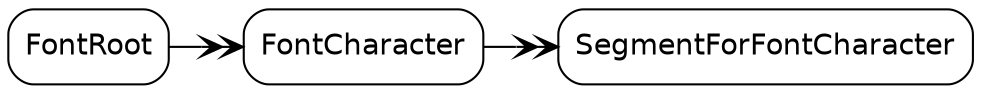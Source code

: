 digraph G {
  rankdir=LR ;
  node [shape=record fontname=helvetica style=rounded] ;
  FontRoot ;
  FontCharacter ;
  SegmentForFontCharacter ;
  FontRoot -> FontCharacter [dir=both arrowtail=none arrowhead=veevee] ;
  FontCharacter -> SegmentForFontCharacter [dir=both arrowtail=none arrowhead=veevee] ;
}
